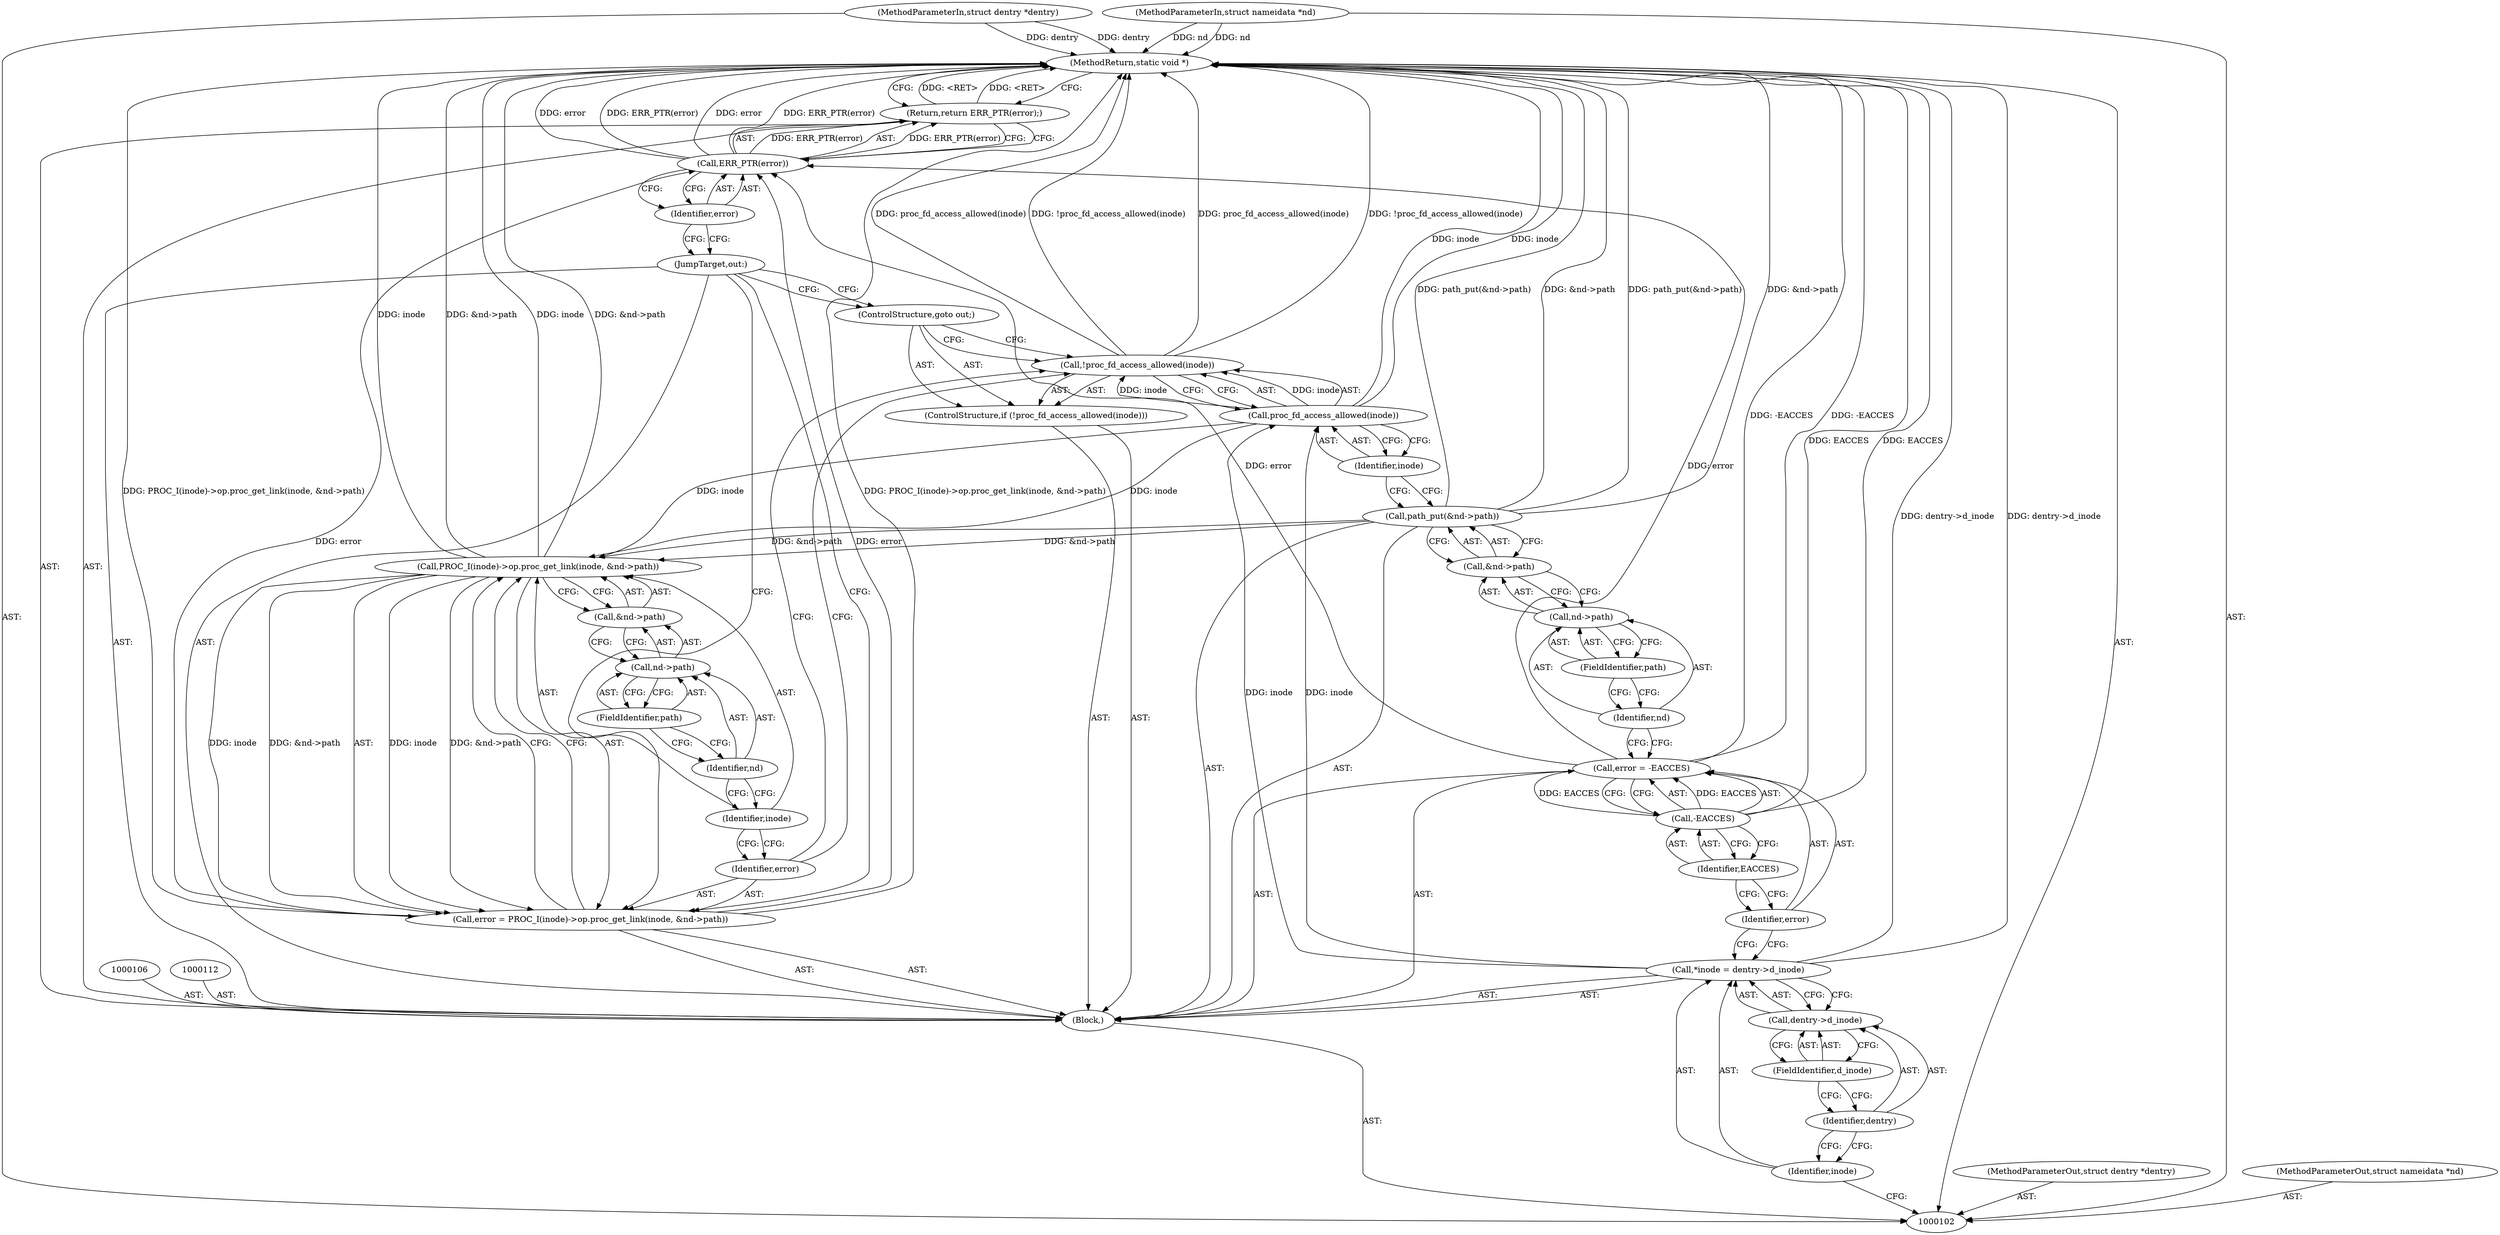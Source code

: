 digraph "0_linux_86acdca1b63e6890540fa19495cfc708beff3d8b_0" {
"1000139" [label="(MethodReturn,static void *)"];
"1000103" [label="(MethodParameterIn,struct dentry *dentry)"];
"1000187" [label="(MethodParameterOut,struct dentry *dentry)"];
"1000104" [label="(MethodParameterIn,struct nameidata *nd)"];
"1000188" [label="(MethodParameterOut,struct nameidata *nd)"];
"1000122" [label="(ControlStructure,if (!proc_fd_access_allowed(inode)))"];
"1000125" [label="(Identifier,inode)"];
"1000123" [label="(Call,!proc_fd_access_allowed(inode))"];
"1000124" [label="(Call,proc_fd_access_allowed(inode))"];
"1000126" [label="(ControlStructure,goto out;)"];
"1000129" [label="(Call,PROC_I(inode)->op.proc_get_link(inode, &nd->path))"];
"1000127" [label="(Call,error = PROC_I(inode)->op.proc_get_link(inode, &nd->path))"];
"1000128" [label="(Identifier,error)"];
"1000130" [label="(Identifier,inode)"];
"1000131" [label="(Call,&nd->path)"];
"1000132" [label="(Call,nd->path)"];
"1000133" [label="(Identifier,nd)"];
"1000134" [label="(FieldIdentifier,path)"];
"1000135" [label="(JumpTarget,out:)"];
"1000138" [label="(Identifier,error)"];
"1000136" [label="(Return,return ERR_PTR(error);)"];
"1000137" [label="(Call,ERR_PTR(error))"];
"1000105" [label="(Block,)"];
"1000107" [label="(Call,*inode = dentry->d_inode)"];
"1000108" [label="(Identifier,inode)"];
"1000109" [label="(Call,dentry->d_inode)"];
"1000110" [label="(Identifier,dentry)"];
"1000111" [label="(FieldIdentifier,d_inode)"];
"1000115" [label="(Call,-EACCES)"];
"1000116" [label="(Identifier,EACCES)"];
"1000113" [label="(Call,error = -EACCES)"];
"1000114" [label="(Identifier,error)"];
"1000117" [label="(Call,path_put(&nd->path))"];
"1000118" [label="(Call,&nd->path)"];
"1000119" [label="(Call,nd->path)"];
"1000120" [label="(Identifier,nd)"];
"1000121" [label="(FieldIdentifier,path)"];
"1000139" -> "1000102"  [label="AST: "];
"1000139" -> "1000136"  [label="CFG: "];
"1000136" -> "1000139"  [label="DDG: <RET>"];
"1000117" -> "1000139"  [label="DDG: path_put(&nd->path)"];
"1000117" -> "1000139"  [label="DDG: &nd->path"];
"1000129" -> "1000139"  [label="DDG: inode"];
"1000129" -> "1000139"  [label="DDG: &nd->path"];
"1000124" -> "1000139"  [label="DDG: inode"];
"1000104" -> "1000139"  [label="DDG: nd"];
"1000123" -> "1000139"  [label="DDG: !proc_fd_access_allowed(inode)"];
"1000123" -> "1000139"  [label="DDG: proc_fd_access_allowed(inode)"];
"1000113" -> "1000139"  [label="DDG: -EACCES"];
"1000137" -> "1000139"  [label="DDG: error"];
"1000137" -> "1000139"  [label="DDG: ERR_PTR(error)"];
"1000115" -> "1000139"  [label="DDG: EACCES"];
"1000127" -> "1000139"  [label="DDG: PROC_I(inode)->op.proc_get_link(inode, &nd->path)"];
"1000103" -> "1000139"  [label="DDG: dentry"];
"1000107" -> "1000139"  [label="DDG: dentry->d_inode"];
"1000103" -> "1000102"  [label="AST: "];
"1000103" -> "1000139"  [label="DDG: dentry"];
"1000187" -> "1000102"  [label="AST: "];
"1000104" -> "1000102"  [label="AST: "];
"1000104" -> "1000139"  [label="DDG: nd"];
"1000188" -> "1000102"  [label="AST: "];
"1000122" -> "1000105"  [label="AST: "];
"1000123" -> "1000122"  [label="AST: "];
"1000126" -> "1000122"  [label="AST: "];
"1000125" -> "1000124"  [label="AST: "];
"1000125" -> "1000117"  [label="CFG: "];
"1000124" -> "1000125"  [label="CFG: "];
"1000123" -> "1000122"  [label="AST: "];
"1000123" -> "1000124"  [label="CFG: "];
"1000124" -> "1000123"  [label="AST: "];
"1000126" -> "1000123"  [label="CFG: "];
"1000128" -> "1000123"  [label="CFG: "];
"1000123" -> "1000139"  [label="DDG: !proc_fd_access_allowed(inode)"];
"1000123" -> "1000139"  [label="DDG: proc_fd_access_allowed(inode)"];
"1000124" -> "1000123"  [label="DDG: inode"];
"1000124" -> "1000123"  [label="AST: "];
"1000124" -> "1000125"  [label="CFG: "];
"1000125" -> "1000124"  [label="AST: "];
"1000123" -> "1000124"  [label="CFG: "];
"1000124" -> "1000139"  [label="DDG: inode"];
"1000124" -> "1000123"  [label="DDG: inode"];
"1000107" -> "1000124"  [label="DDG: inode"];
"1000124" -> "1000129"  [label="DDG: inode"];
"1000126" -> "1000122"  [label="AST: "];
"1000126" -> "1000123"  [label="CFG: "];
"1000135" -> "1000126"  [label="CFG: "];
"1000129" -> "1000127"  [label="AST: "];
"1000129" -> "1000131"  [label="CFG: "];
"1000130" -> "1000129"  [label="AST: "];
"1000131" -> "1000129"  [label="AST: "];
"1000127" -> "1000129"  [label="CFG: "];
"1000129" -> "1000139"  [label="DDG: inode"];
"1000129" -> "1000139"  [label="DDG: &nd->path"];
"1000129" -> "1000127"  [label="DDG: inode"];
"1000129" -> "1000127"  [label="DDG: &nd->path"];
"1000124" -> "1000129"  [label="DDG: inode"];
"1000117" -> "1000129"  [label="DDG: &nd->path"];
"1000127" -> "1000105"  [label="AST: "];
"1000127" -> "1000129"  [label="CFG: "];
"1000128" -> "1000127"  [label="AST: "];
"1000129" -> "1000127"  [label="AST: "];
"1000135" -> "1000127"  [label="CFG: "];
"1000127" -> "1000139"  [label="DDG: PROC_I(inode)->op.proc_get_link(inode, &nd->path)"];
"1000129" -> "1000127"  [label="DDG: inode"];
"1000129" -> "1000127"  [label="DDG: &nd->path"];
"1000127" -> "1000137"  [label="DDG: error"];
"1000128" -> "1000127"  [label="AST: "];
"1000128" -> "1000123"  [label="CFG: "];
"1000130" -> "1000128"  [label="CFG: "];
"1000130" -> "1000129"  [label="AST: "];
"1000130" -> "1000128"  [label="CFG: "];
"1000133" -> "1000130"  [label="CFG: "];
"1000131" -> "1000129"  [label="AST: "];
"1000131" -> "1000132"  [label="CFG: "];
"1000132" -> "1000131"  [label="AST: "];
"1000129" -> "1000131"  [label="CFG: "];
"1000132" -> "1000131"  [label="AST: "];
"1000132" -> "1000134"  [label="CFG: "];
"1000133" -> "1000132"  [label="AST: "];
"1000134" -> "1000132"  [label="AST: "];
"1000131" -> "1000132"  [label="CFG: "];
"1000133" -> "1000132"  [label="AST: "];
"1000133" -> "1000130"  [label="CFG: "];
"1000134" -> "1000133"  [label="CFG: "];
"1000134" -> "1000132"  [label="AST: "];
"1000134" -> "1000133"  [label="CFG: "];
"1000132" -> "1000134"  [label="CFG: "];
"1000135" -> "1000105"  [label="AST: "];
"1000135" -> "1000127"  [label="CFG: "];
"1000135" -> "1000126"  [label="CFG: "];
"1000138" -> "1000135"  [label="CFG: "];
"1000138" -> "1000137"  [label="AST: "];
"1000138" -> "1000135"  [label="CFG: "];
"1000137" -> "1000138"  [label="CFG: "];
"1000136" -> "1000105"  [label="AST: "];
"1000136" -> "1000137"  [label="CFG: "];
"1000137" -> "1000136"  [label="AST: "];
"1000139" -> "1000136"  [label="CFG: "];
"1000136" -> "1000139"  [label="DDG: <RET>"];
"1000137" -> "1000136"  [label="DDG: ERR_PTR(error)"];
"1000137" -> "1000136"  [label="AST: "];
"1000137" -> "1000138"  [label="CFG: "];
"1000138" -> "1000137"  [label="AST: "];
"1000136" -> "1000137"  [label="CFG: "];
"1000137" -> "1000139"  [label="DDG: error"];
"1000137" -> "1000139"  [label="DDG: ERR_PTR(error)"];
"1000137" -> "1000136"  [label="DDG: ERR_PTR(error)"];
"1000113" -> "1000137"  [label="DDG: error"];
"1000127" -> "1000137"  [label="DDG: error"];
"1000105" -> "1000102"  [label="AST: "];
"1000106" -> "1000105"  [label="AST: "];
"1000107" -> "1000105"  [label="AST: "];
"1000112" -> "1000105"  [label="AST: "];
"1000113" -> "1000105"  [label="AST: "];
"1000117" -> "1000105"  [label="AST: "];
"1000122" -> "1000105"  [label="AST: "];
"1000127" -> "1000105"  [label="AST: "];
"1000135" -> "1000105"  [label="AST: "];
"1000136" -> "1000105"  [label="AST: "];
"1000107" -> "1000105"  [label="AST: "];
"1000107" -> "1000109"  [label="CFG: "];
"1000108" -> "1000107"  [label="AST: "];
"1000109" -> "1000107"  [label="AST: "];
"1000114" -> "1000107"  [label="CFG: "];
"1000107" -> "1000139"  [label="DDG: dentry->d_inode"];
"1000107" -> "1000124"  [label="DDG: inode"];
"1000108" -> "1000107"  [label="AST: "];
"1000108" -> "1000102"  [label="CFG: "];
"1000110" -> "1000108"  [label="CFG: "];
"1000109" -> "1000107"  [label="AST: "];
"1000109" -> "1000111"  [label="CFG: "];
"1000110" -> "1000109"  [label="AST: "];
"1000111" -> "1000109"  [label="AST: "];
"1000107" -> "1000109"  [label="CFG: "];
"1000110" -> "1000109"  [label="AST: "];
"1000110" -> "1000108"  [label="CFG: "];
"1000111" -> "1000110"  [label="CFG: "];
"1000111" -> "1000109"  [label="AST: "];
"1000111" -> "1000110"  [label="CFG: "];
"1000109" -> "1000111"  [label="CFG: "];
"1000115" -> "1000113"  [label="AST: "];
"1000115" -> "1000116"  [label="CFG: "];
"1000116" -> "1000115"  [label="AST: "];
"1000113" -> "1000115"  [label="CFG: "];
"1000115" -> "1000139"  [label="DDG: EACCES"];
"1000115" -> "1000113"  [label="DDG: EACCES"];
"1000116" -> "1000115"  [label="AST: "];
"1000116" -> "1000114"  [label="CFG: "];
"1000115" -> "1000116"  [label="CFG: "];
"1000113" -> "1000105"  [label="AST: "];
"1000113" -> "1000115"  [label="CFG: "];
"1000114" -> "1000113"  [label="AST: "];
"1000115" -> "1000113"  [label="AST: "];
"1000120" -> "1000113"  [label="CFG: "];
"1000113" -> "1000139"  [label="DDG: -EACCES"];
"1000115" -> "1000113"  [label="DDG: EACCES"];
"1000113" -> "1000137"  [label="DDG: error"];
"1000114" -> "1000113"  [label="AST: "];
"1000114" -> "1000107"  [label="CFG: "];
"1000116" -> "1000114"  [label="CFG: "];
"1000117" -> "1000105"  [label="AST: "];
"1000117" -> "1000118"  [label="CFG: "];
"1000118" -> "1000117"  [label="AST: "];
"1000125" -> "1000117"  [label="CFG: "];
"1000117" -> "1000139"  [label="DDG: path_put(&nd->path)"];
"1000117" -> "1000139"  [label="DDG: &nd->path"];
"1000117" -> "1000129"  [label="DDG: &nd->path"];
"1000118" -> "1000117"  [label="AST: "];
"1000118" -> "1000119"  [label="CFG: "];
"1000119" -> "1000118"  [label="AST: "];
"1000117" -> "1000118"  [label="CFG: "];
"1000119" -> "1000118"  [label="AST: "];
"1000119" -> "1000121"  [label="CFG: "];
"1000120" -> "1000119"  [label="AST: "];
"1000121" -> "1000119"  [label="AST: "];
"1000118" -> "1000119"  [label="CFG: "];
"1000120" -> "1000119"  [label="AST: "];
"1000120" -> "1000113"  [label="CFG: "];
"1000121" -> "1000120"  [label="CFG: "];
"1000121" -> "1000119"  [label="AST: "];
"1000121" -> "1000120"  [label="CFG: "];
"1000119" -> "1000121"  [label="CFG: "];
}
